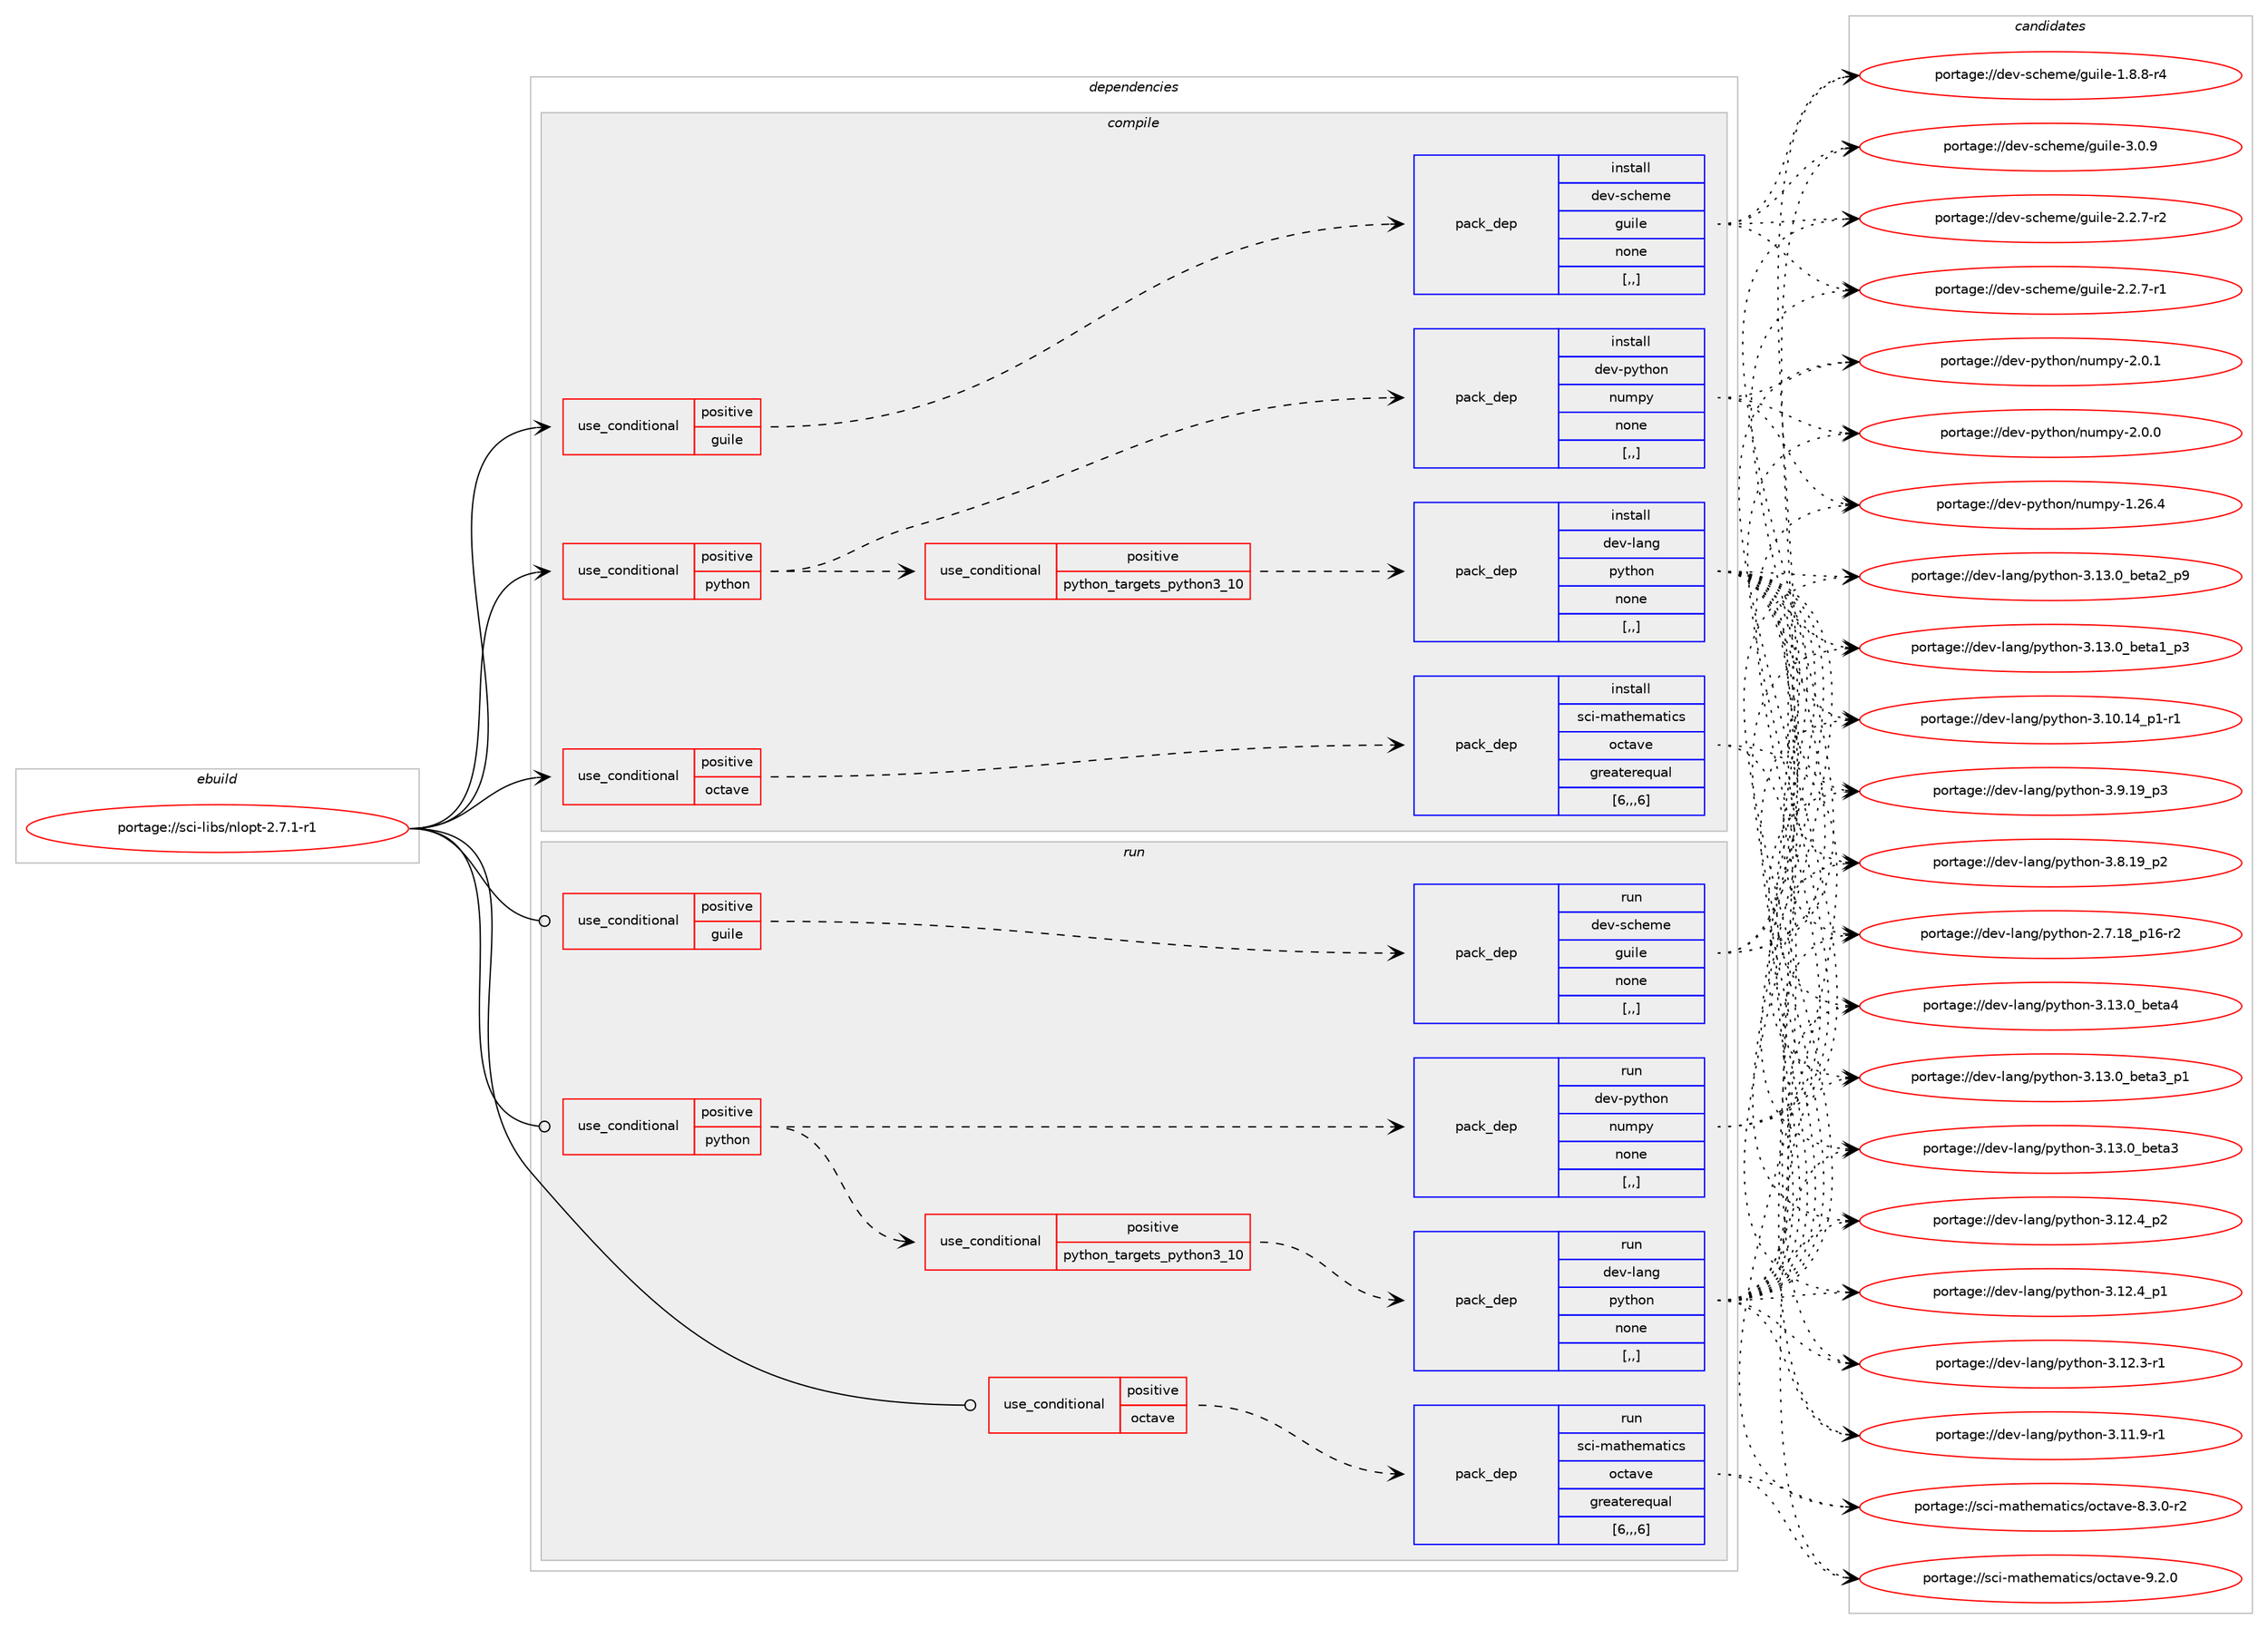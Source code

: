 digraph prolog {

# *************
# Graph options
# *************

newrank=true;
concentrate=true;
compound=true;
graph [rankdir=LR,fontname=Helvetica,fontsize=10,ranksep=1.5];#, ranksep=2.5, nodesep=0.2];
edge  [arrowhead=vee];
node  [fontname=Helvetica,fontsize=10];

# **********
# The ebuild
# **********

subgraph cluster_leftcol {
color=gray;
label=<<i>ebuild</i>>;
id [label="portage://sci-libs/nlopt-2.7.1-r1", color=red, width=4, href="../sci-libs/nlopt-2.7.1-r1.svg"];
}

# ****************
# The dependencies
# ****************

subgraph cluster_midcol {
color=gray;
label=<<i>dependencies</i>>;
subgraph cluster_compile {
fillcolor="#eeeeee";
style=filled;
label=<<i>compile</i>>;
subgraph cond107054 {
dependency404408 [label=<<TABLE BORDER="0" CELLBORDER="1" CELLSPACING="0" CELLPADDING="4"><TR><TD ROWSPAN="3" CELLPADDING="10">use_conditional</TD></TR><TR><TD>positive</TD></TR><TR><TD>guile</TD></TR></TABLE>>, shape=none, color=red];
subgraph pack294481 {
dependency404409 [label=<<TABLE BORDER="0" CELLBORDER="1" CELLSPACING="0" CELLPADDING="4" WIDTH="220"><TR><TD ROWSPAN="6" CELLPADDING="30">pack_dep</TD></TR><TR><TD WIDTH="110">install</TD></TR><TR><TD>dev-scheme</TD></TR><TR><TD>guile</TD></TR><TR><TD>none</TD></TR><TR><TD>[,,]</TD></TR></TABLE>>, shape=none, color=blue];
}
dependency404408:e -> dependency404409:w [weight=20,style="dashed",arrowhead="vee"];
}
id:e -> dependency404408:w [weight=20,style="solid",arrowhead="vee"];
subgraph cond107055 {
dependency404410 [label=<<TABLE BORDER="0" CELLBORDER="1" CELLSPACING="0" CELLPADDING="4"><TR><TD ROWSPAN="3" CELLPADDING="10">use_conditional</TD></TR><TR><TD>positive</TD></TR><TR><TD>octave</TD></TR></TABLE>>, shape=none, color=red];
subgraph pack294482 {
dependency404411 [label=<<TABLE BORDER="0" CELLBORDER="1" CELLSPACING="0" CELLPADDING="4" WIDTH="220"><TR><TD ROWSPAN="6" CELLPADDING="30">pack_dep</TD></TR><TR><TD WIDTH="110">install</TD></TR><TR><TD>sci-mathematics</TD></TR><TR><TD>octave</TD></TR><TR><TD>greaterequal</TD></TR><TR><TD>[6,,,6]</TD></TR></TABLE>>, shape=none, color=blue];
}
dependency404410:e -> dependency404411:w [weight=20,style="dashed",arrowhead="vee"];
}
id:e -> dependency404410:w [weight=20,style="solid",arrowhead="vee"];
subgraph cond107056 {
dependency404412 [label=<<TABLE BORDER="0" CELLBORDER="1" CELLSPACING="0" CELLPADDING="4"><TR><TD ROWSPAN="3" CELLPADDING="10">use_conditional</TD></TR><TR><TD>positive</TD></TR><TR><TD>python</TD></TR></TABLE>>, shape=none, color=red];
subgraph cond107057 {
dependency404413 [label=<<TABLE BORDER="0" CELLBORDER="1" CELLSPACING="0" CELLPADDING="4"><TR><TD ROWSPAN="3" CELLPADDING="10">use_conditional</TD></TR><TR><TD>positive</TD></TR><TR><TD>python_targets_python3_10</TD></TR></TABLE>>, shape=none, color=red];
subgraph pack294483 {
dependency404414 [label=<<TABLE BORDER="0" CELLBORDER="1" CELLSPACING="0" CELLPADDING="4" WIDTH="220"><TR><TD ROWSPAN="6" CELLPADDING="30">pack_dep</TD></TR><TR><TD WIDTH="110">install</TD></TR><TR><TD>dev-lang</TD></TR><TR><TD>python</TD></TR><TR><TD>none</TD></TR><TR><TD>[,,]</TD></TR></TABLE>>, shape=none, color=blue];
}
dependency404413:e -> dependency404414:w [weight=20,style="dashed",arrowhead="vee"];
}
dependency404412:e -> dependency404413:w [weight=20,style="dashed",arrowhead="vee"];
subgraph pack294484 {
dependency404415 [label=<<TABLE BORDER="0" CELLBORDER="1" CELLSPACING="0" CELLPADDING="4" WIDTH="220"><TR><TD ROWSPAN="6" CELLPADDING="30">pack_dep</TD></TR><TR><TD WIDTH="110">install</TD></TR><TR><TD>dev-python</TD></TR><TR><TD>numpy</TD></TR><TR><TD>none</TD></TR><TR><TD>[,,]</TD></TR></TABLE>>, shape=none, color=blue];
}
dependency404412:e -> dependency404415:w [weight=20,style="dashed",arrowhead="vee"];
}
id:e -> dependency404412:w [weight=20,style="solid",arrowhead="vee"];
}
subgraph cluster_compileandrun {
fillcolor="#eeeeee";
style=filled;
label=<<i>compile and run</i>>;
}
subgraph cluster_run {
fillcolor="#eeeeee";
style=filled;
label=<<i>run</i>>;
subgraph cond107058 {
dependency404416 [label=<<TABLE BORDER="0" CELLBORDER="1" CELLSPACING="0" CELLPADDING="4"><TR><TD ROWSPAN="3" CELLPADDING="10">use_conditional</TD></TR><TR><TD>positive</TD></TR><TR><TD>guile</TD></TR></TABLE>>, shape=none, color=red];
subgraph pack294485 {
dependency404417 [label=<<TABLE BORDER="0" CELLBORDER="1" CELLSPACING="0" CELLPADDING="4" WIDTH="220"><TR><TD ROWSPAN="6" CELLPADDING="30">pack_dep</TD></TR><TR><TD WIDTH="110">run</TD></TR><TR><TD>dev-scheme</TD></TR><TR><TD>guile</TD></TR><TR><TD>none</TD></TR><TR><TD>[,,]</TD></TR></TABLE>>, shape=none, color=blue];
}
dependency404416:e -> dependency404417:w [weight=20,style="dashed",arrowhead="vee"];
}
id:e -> dependency404416:w [weight=20,style="solid",arrowhead="odot"];
subgraph cond107059 {
dependency404418 [label=<<TABLE BORDER="0" CELLBORDER="1" CELLSPACING="0" CELLPADDING="4"><TR><TD ROWSPAN="3" CELLPADDING="10">use_conditional</TD></TR><TR><TD>positive</TD></TR><TR><TD>octave</TD></TR></TABLE>>, shape=none, color=red];
subgraph pack294486 {
dependency404419 [label=<<TABLE BORDER="0" CELLBORDER="1" CELLSPACING="0" CELLPADDING="4" WIDTH="220"><TR><TD ROWSPAN="6" CELLPADDING="30">pack_dep</TD></TR><TR><TD WIDTH="110">run</TD></TR><TR><TD>sci-mathematics</TD></TR><TR><TD>octave</TD></TR><TR><TD>greaterequal</TD></TR><TR><TD>[6,,,6]</TD></TR></TABLE>>, shape=none, color=blue];
}
dependency404418:e -> dependency404419:w [weight=20,style="dashed",arrowhead="vee"];
}
id:e -> dependency404418:w [weight=20,style="solid",arrowhead="odot"];
subgraph cond107060 {
dependency404420 [label=<<TABLE BORDER="0" CELLBORDER="1" CELLSPACING="0" CELLPADDING="4"><TR><TD ROWSPAN="3" CELLPADDING="10">use_conditional</TD></TR><TR><TD>positive</TD></TR><TR><TD>python</TD></TR></TABLE>>, shape=none, color=red];
subgraph cond107061 {
dependency404421 [label=<<TABLE BORDER="0" CELLBORDER="1" CELLSPACING="0" CELLPADDING="4"><TR><TD ROWSPAN="3" CELLPADDING="10">use_conditional</TD></TR><TR><TD>positive</TD></TR><TR><TD>python_targets_python3_10</TD></TR></TABLE>>, shape=none, color=red];
subgraph pack294487 {
dependency404422 [label=<<TABLE BORDER="0" CELLBORDER="1" CELLSPACING="0" CELLPADDING="4" WIDTH="220"><TR><TD ROWSPAN="6" CELLPADDING="30">pack_dep</TD></TR><TR><TD WIDTH="110">run</TD></TR><TR><TD>dev-lang</TD></TR><TR><TD>python</TD></TR><TR><TD>none</TD></TR><TR><TD>[,,]</TD></TR></TABLE>>, shape=none, color=blue];
}
dependency404421:e -> dependency404422:w [weight=20,style="dashed",arrowhead="vee"];
}
dependency404420:e -> dependency404421:w [weight=20,style="dashed",arrowhead="vee"];
subgraph pack294488 {
dependency404423 [label=<<TABLE BORDER="0" CELLBORDER="1" CELLSPACING="0" CELLPADDING="4" WIDTH="220"><TR><TD ROWSPAN="6" CELLPADDING="30">pack_dep</TD></TR><TR><TD WIDTH="110">run</TD></TR><TR><TD>dev-python</TD></TR><TR><TD>numpy</TD></TR><TR><TD>none</TD></TR><TR><TD>[,,]</TD></TR></TABLE>>, shape=none, color=blue];
}
dependency404420:e -> dependency404423:w [weight=20,style="dashed",arrowhead="vee"];
}
id:e -> dependency404420:w [weight=20,style="solid",arrowhead="odot"];
}
}

# **************
# The candidates
# **************

subgraph cluster_choices {
rank=same;
color=gray;
label=<<i>candidates</i>>;

subgraph choice294481 {
color=black;
nodesep=1;
choice100101118451159910410110910147103117105108101455146484657 [label="portage://dev-scheme/guile-3.0.9", color=red, width=4,href="../dev-scheme/guile-3.0.9.svg"];
choice1001011184511599104101109101471031171051081014550465046554511450 [label="portage://dev-scheme/guile-2.2.7-r2", color=red, width=4,href="../dev-scheme/guile-2.2.7-r2.svg"];
choice1001011184511599104101109101471031171051081014550465046554511449 [label="portage://dev-scheme/guile-2.2.7-r1", color=red, width=4,href="../dev-scheme/guile-2.2.7-r1.svg"];
choice1001011184511599104101109101471031171051081014549465646564511452 [label="portage://dev-scheme/guile-1.8.8-r4", color=red, width=4,href="../dev-scheme/guile-1.8.8-r4.svg"];
dependency404409:e -> choice100101118451159910410110910147103117105108101455146484657:w [style=dotted,weight="100"];
dependency404409:e -> choice1001011184511599104101109101471031171051081014550465046554511450:w [style=dotted,weight="100"];
dependency404409:e -> choice1001011184511599104101109101471031171051081014550465046554511449:w [style=dotted,weight="100"];
dependency404409:e -> choice1001011184511599104101109101471031171051081014549465646564511452:w [style=dotted,weight="100"];
}
subgraph choice294482 {
color=black;
nodesep=1;
choice1159910545109971161041011099711610599115471119911697118101455746504648 [label="portage://sci-mathematics/octave-9.2.0", color=red, width=4,href="../sci-mathematics/octave-9.2.0.svg"];
choice11599105451099711610410110997116105991154711199116971181014556465146484511450 [label="portage://sci-mathematics/octave-8.3.0-r2", color=red, width=4,href="../sci-mathematics/octave-8.3.0-r2.svg"];
dependency404411:e -> choice1159910545109971161041011099711610599115471119911697118101455746504648:w [style=dotted,weight="100"];
dependency404411:e -> choice11599105451099711610410110997116105991154711199116971181014556465146484511450:w [style=dotted,weight="100"];
}
subgraph choice294483 {
color=black;
nodesep=1;
choice1001011184510897110103471121211161041111104551464951464895981011169752 [label="portage://dev-lang/python-3.13.0_beta4", color=red, width=4,href="../dev-lang/python-3.13.0_beta4.svg"];
choice10010111845108971101034711212111610411111045514649514648959810111697519511249 [label="portage://dev-lang/python-3.13.0_beta3_p1", color=red, width=4,href="../dev-lang/python-3.13.0_beta3_p1.svg"];
choice1001011184510897110103471121211161041111104551464951464895981011169751 [label="portage://dev-lang/python-3.13.0_beta3", color=red, width=4,href="../dev-lang/python-3.13.0_beta3.svg"];
choice10010111845108971101034711212111610411111045514649514648959810111697509511257 [label="portage://dev-lang/python-3.13.0_beta2_p9", color=red, width=4,href="../dev-lang/python-3.13.0_beta2_p9.svg"];
choice10010111845108971101034711212111610411111045514649514648959810111697499511251 [label="portage://dev-lang/python-3.13.0_beta1_p3", color=red, width=4,href="../dev-lang/python-3.13.0_beta1_p3.svg"];
choice100101118451089711010347112121116104111110455146495046529511250 [label="portage://dev-lang/python-3.12.4_p2", color=red, width=4,href="../dev-lang/python-3.12.4_p2.svg"];
choice100101118451089711010347112121116104111110455146495046529511249 [label="portage://dev-lang/python-3.12.4_p1", color=red, width=4,href="../dev-lang/python-3.12.4_p1.svg"];
choice100101118451089711010347112121116104111110455146495046514511449 [label="portage://dev-lang/python-3.12.3-r1", color=red, width=4,href="../dev-lang/python-3.12.3-r1.svg"];
choice100101118451089711010347112121116104111110455146494946574511449 [label="portage://dev-lang/python-3.11.9-r1", color=red, width=4,href="../dev-lang/python-3.11.9-r1.svg"];
choice100101118451089711010347112121116104111110455146494846495295112494511449 [label="portage://dev-lang/python-3.10.14_p1-r1", color=red, width=4,href="../dev-lang/python-3.10.14_p1-r1.svg"];
choice100101118451089711010347112121116104111110455146574649579511251 [label="portage://dev-lang/python-3.9.19_p3", color=red, width=4,href="../dev-lang/python-3.9.19_p3.svg"];
choice100101118451089711010347112121116104111110455146564649579511250 [label="portage://dev-lang/python-3.8.19_p2", color=red, width=4,href="../dev-lang/python-3.8.19_p2.svg"];
choice100101118451089711010347112121116104111110455046554649569511249544511450 [label="portage://dev-lang/python-2.7.18_p16-r2", color=red, width=4,href="../dev-lang/python-2.7.18_p16-r2.svg"];
dependency404414:e -> choice1001011184510897110103471121211161041111104551464951464895981011169752:w [style=dotted,weight="100"];
dependency404414:e -> choice10010111845108971101034711212111610411111045514649514648959810111697519511249:w [style=dotted,weight="100"];
dependency404414:e -> choice1001011184510897110103471121211161041111104551464951464895981011169751:w [style=dotted,weight="100"];
dependency404414:e -> choice10010111845108971101034711212111610411111045514649514648959810111697509511257:w [style=dotted,weight="100"];
dependency404414:e -> choice10010111845108971101034711212111610411111045514649514648959810111697499511251:w [style=dotted,weight="100"];
dependency404414:e -> choice100101118451089711010347112121116104111110455146495046529511250:w [style=dotted,weight="100"];
dependency404414:e -> choice100101118451089711010347112121116104111110455146495046529511249:w [style=dotted,weight="100"];
dependency404414:e -> choice100101118451089711010347112121116104111110455146495046514511449:w [style=dotted,weight="100"];
dependency404414:e -> choice100101118451089711010347112121116104111110455146494946574511449:w [style=dotted,weight="100"];
dependency404414:e -> choice100101118451089711010347112121116104111110455146494846495295112494511449:w [style=dotted,weight="100"];
dependency404414:e -> choice100101118451089711010347112121116104111110455146574649579511251:w [style=dotted,weight="100"];
dependency404414:e -> choice100101118451089711010347112121116104111110455146564649579511250:w [style=dotted,weight="100"];
dependency404414:e -> choice100101118451089711010347112121116104111110455046554649569511249544511450:w [style=dotted,weight="100"];
}
subgraph choice294484 {
color=black;
nodesep=1;
choice1001011184511212111610411111047110117109112121455046484649 [label="portage://dev-python/numpy-2.0.1", color=red, width=4,href="../dev-python/numpy-2.0.1.svg"];
choice1001011184511212111610411111047110117109112121455046484648 [label="portage://dev-python/numpy-2.0.0", color=red, width=4,href="../dev-python/numpy-2.0.0.svg"];
choice100101118451121211161041111104711011710911212145494650544652 [label="portage://dev-python/numpy-1.26.4", color=red, width=4,href="../dev-python/numpy-1.26.4.svg"];
dependency404415:e -> choice1001011184511212111610411111047110117109112121455046484649:w [style=dotted,weight="100"];
dependency404415:e -> choice1001011184511212111610411111047110117109112121455046484648:w [style=dotted,weight="100"];
dependency404415:e -> choice100101118451121211161041111104711011710911212145494650544652:w [style=dotted,weight="100"];
}
subgraph choice294485 {
color=black;
nodesep=1;
choice100101118451159910410110910147103117105108101455146484657 [label="portage://dev-scheme/guile-3.0.9", color=red, width=4,href="../dev-scheme/guile-3.0.9.svg"];
choice1001011184511599104101109101471031171051081014550465046554511450 [label="portage://dev-scheme/guile-2.2.7-r2", color=red, width=4,href="../dev-scheme/guile-2.2.7-r2.svg"];
choice1001011184511599104101109101471031171051081014550465046554511449 [label="portage://dev-scheme/guile-2.2.7-r1", color=red, width=4,href="../dev-scheme/guile-2.2.7-r1.svg"];
choice1001011184511599104101109101471031171051081014549465646564511452 [label="portage://dev-scheme/guile-1.8.8-r4", color=red, width=4,href="../dev-scheme/guile-1.8.8-r4.svg"];
dependency404417:e -> choice100101118451159910410110910147103117105108101455146484657:w [style=dotted,weight="100"];
dependency404417:e -> choice1001011184511599104101109101471031171051081014550465046554511450:w [style=dotted,weight="100"];
dependency404417:e -> choice1001011184511599104101109101471031171051081014550465046554511449:w [style=dotted,weight="100"];
dependency404417:e -> choice1001011184511599104101109101471031171051081014549465646564511452:w [style=dotted,weight="100"];
}
subgraph choice294486 {
color=black;
nodesep=1;
choice1159910545109971161041011099711610599115471119911697118101455746504648 [label="portage://sci-mathematics/octave-9.2.0", color=red, width=4,href="../sci-mathematics/octave-9.2.0.svg"];
choice11599105451099711610410110997116105991154711199116971181014556465146484511450 [label="portage://sci-mathematics/octave-8.3.0-r2", color=red, width=4,href="../sci-mathematics/octave-8.3.0-r2.svg"];
dependency404419:e -> choice1159910545109971161041011099711610599115471119911697118101455746504648:w [style=dotted,weight="100"];
dependency404419:e -> choice11599105451099711610410110997116105991154711199116971181014556465146484511450:w [style=dotted,weight="100"];
}
subgraph choice294487 {
color=black;
nodesep=1;
choice1001011184510897110103471121211161041111104551464951464895981011169752 [label="portage://dev-lang/python-3.13.0_beta4", color=red, width=4,href="../dev-lang/python-3.13.0_beta4.svg"];
choice10010111845108971101034711212111610411111045514649514648959810111697519511249 [label="portage://dev-lang/python-3.13.0_beta3_p1", color=red, width=4,href="../dev-lang/python-3.13.0_beta3_p1.svg"];
choice1001011184510897110103471121211161041111104551464951464895981011169751 [label="portage://dev-lang/python-3.13.0_beta3", color=red, width=4,href="../dev-lang/python-3.13.0_beta3.svg"];
choice10010111845108971101034711212111610411111045514649514648959810111697509511257 [label="portage://dev-lang/python-3.13.0_beta2_p9", color=red, width=4,href="../dev-lang/python-3.13.0_beta2_p9.svg"];
choice10010111845108971101034711212111610411111045514649514648959810111697499511251 [label="portage://dev-lang/python-3.13.0_beta1_p3", color=red, width=4,href="../dev-lang/python-3.13.0_beta1_p3.svg"];
choice100101118451089711010347112121116104111110455146495046529511250 [label="portage://dev-lang/python-3.12.4_p2", color=red, width=4,href="../dev-lang/python-3.12.4_p2.svg"];
choice100101118451089711010347112121116104111110455146495046529511249 [label="portage://dev-lang/python-3.12.4_p1", color=red, width=4,href="../dev-lang/python-3.12.4_p1.svg"];
choice100101118451089711010347112121116104111110455146495046514511449 [label="portage://dev-lang/python-3.12.3-r1", color=red, width=4,href="../dev-lang/python-3.12.3-r1.svg"];
choice100101118451089711010347112121116104111110455146494946574511449 [label="portage://dev-lang/python-3.11.9-r1", color=red, width=4,href="../dev-lang/python-3.11.9-r1.svg"];
choice100101118451089711010347112121116104111110455146494846495295112494511449 [label="portage://dev-lang/python-3.10.14_p1-r1", color=red, width=4,href="../dev-lang/python-3.10.14_p1-r1.svg"];
choice100101118451089711010347112121116104111110455146574649579511251 [label="portage://dev-lang/python-3.9.19_p3", color=red, width=4,href="../dev-lang/python-3.9.19_p3.svg"];
choice100101118451089711010347112121116104111110455146564649579511250 [label="portage://dev-lang/python-3.8.19_p2", color=red, width=4,href="../dev-lang/python-3.8.19_p2.svg"];
choice100101118451089711010347112121116104111110455046554649569511249544511450 [label="portage://dev-lang/python-2.7.18_p16-r2", color=red, width=4,href="../dev-lang/python-2.7.18_p16-r2.svg"];
dependency404422:e -> choice1001011184510897110103471121211161041111104551464951464895981011169752:w [style=dotted,weight="100"];
dependency404422:e -> choice10010111845108971101034711212111610411111045514649514648959810111697519511249:w [style=dotted,weight="100"];
dependency404422:e -> choice1001011184510897110103471121211161041111104551464951464895981011169751:w [style=dotted,weight="100"];
dependency404422:e -> choice10010111845108971101034711212111610411111045514649514648959810111697509511257:w [style=dotted,weight="100"];
dependency404422:e -> choice10010111845108971101034711212111610411111045514649514648959810111697499511251:w [style=dotted,weight="100"];
dependency404422:e -> choice100101118451089711010347112121116104111110455146495046529511250:w [style=dotted,weight="100"];
dependency404422:e -> choice100101118451089711010347112121116104111110455146495046529511249:w [style=dotted,weight="100"];
dependency404422:e -> choice100101118451089711010347112121116104111110455146495046514511449:w [style=dotted,weight="100"];
dependency404422:e -> choice100101118451089711010347112121116104111110455146494946574511449:w [style=dotted,weight="100"];
dependency404422:e -> choice100101118451089711010347112121116104111110455146494846495295112494511449:w [style=dotted,weight="100"];
dependency404422:e -> choice100101118451089711010347112121116104111110455146574649579511251:w [style=dotted,weight="100"];
dependency404422:e -> choice100101118451089711010347112121116104111110455146564649579511250:w [style=dotted,weight="100"];
dependency404422:e -> choice100101118451089711010347112121116104111110455046554649569511249544511450:w [style=dotted,weight="100"];
}
subgraph choice294488 {
color=black;
nodesep=1;
choice1001011184511212111610411111047110117109112121455046484649 [label="portage://dev-python/numpy-2.0.1", color=red, width=4,href="../dev-python/numpy-2.0.1.svg"];
choice1001011184511212111610411111047110117109112121455046484648 [label="portage://dev-python/numpy-2.0.0", color=red, width=4,href="../dev-python/numpy-2.0.0.svg"];
choice100101118451121211161041111104711011710911212145494650544652 [label="portage://dev-python/numpy-1.26.4", color=red, width=4,href="../dev-python/numpy-1.26.4.svg"];
dependency404423:e -> choice1001011184511212111610411111047110117109112121455046484649:w [style=dotted,weight="100"];
dependency404423:e -> choice1001011184511212111610411111047110117109112121455046484648:w [style=dotted,weight="100"];
dependency404423:e -> choice100101118451121211161041111104711011710911212145494650544652:w [style=dotted,weight="100"];
}
}

}
